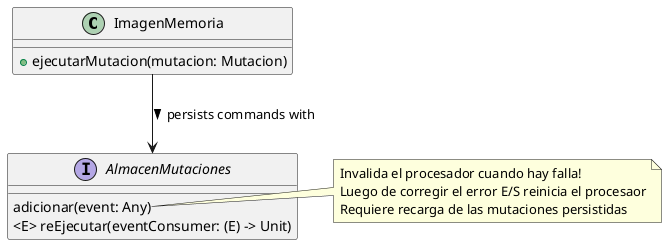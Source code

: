 @startuml
skinparam class {
    BackgroundColor<<Dominio>> Wheat
    BorderColor<<Dominio>> Tomato
}

class ImagenMemoria {
    + ejecutarMutacion(mutacion: Mutacion)
}

interface AlmacenMutaciones {
    adicionar(event: Any)
    <E> reEjecutar(eventConsumer: (E) -> Unit)
}
ImagenMemoria --> AlmacenMutaciones: persists commands with >
note right of AlmacenMutaciones::"adicionar(event: Any)"
    Invalida el procesador cuando hay falla!
    Luego de corregir el error E/S reinicia el procesaor
    Requiere recarga de las mutaciones persistidas
end note

@enduml